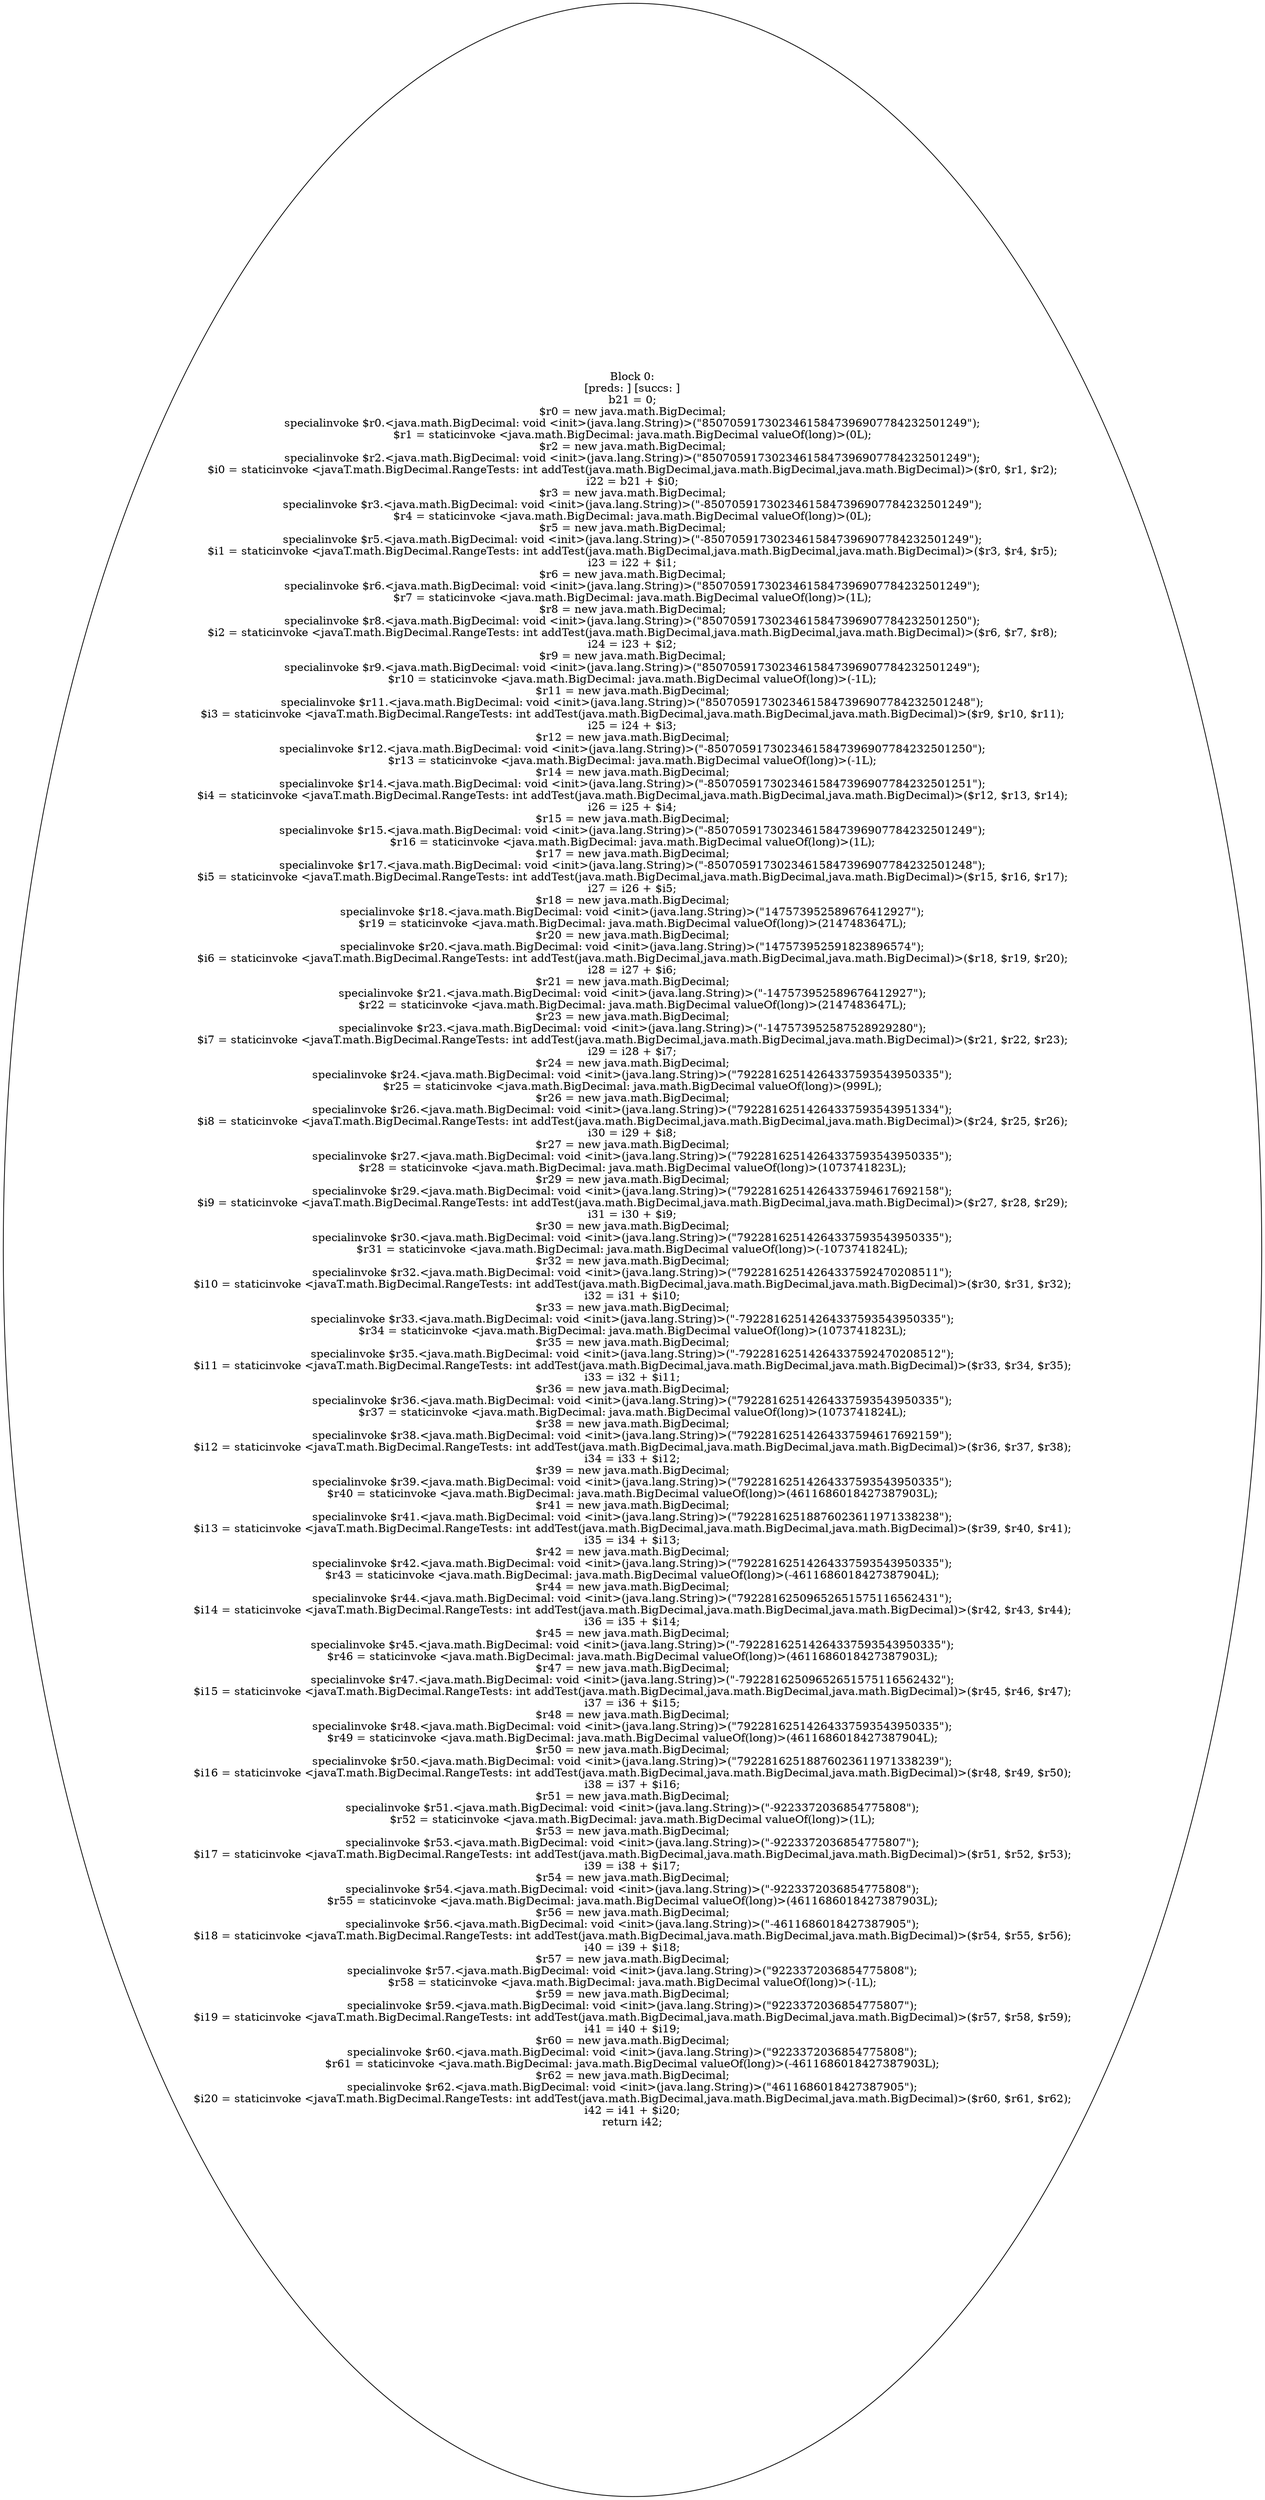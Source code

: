 digraph "unitGraph" {
    "Block 0:
[preds: ] [succs: ]
b21 = 0;
$r0 = new java.math.BigDecimal;
specialinvoke $r0.<java.math.BigDecimal: void <init>(java.lang.String)>(\"85070591730234615847396907784232501249\");
$r1 = staticinvoke <java.math.BigDecimal: java.math.BigDecimal valueOf(long)>(0L);
$r2 = new java.math.BigDecimal;
specialinvoke $r2.<java.math.BigDecimal: void <init>(java.lang.String)>(\"85070591730234615847396907784232501249\");
$i0 = staticinvoke <javaT.math.BigDecimal.RangeTests: int addTest(java.math.BigDecimal,java.math.BigDecimal,java.math.BigDecimal)>($r0, $r1, $r2);
i22 = b21 + $i0;
$r3 = new java.math.BigDecimal;
specialinvoke $r3.<java.math.BigDecimal: void <init>(java.lang.String)>(\"-85070591730234615847396907784232501249\");
$r4 = staticinvoke <java.math.BigDecimal: java.math.BigDecimal valueOf(long)>(0L);
$r5 = new java.math.BigDecimal;
specialinvoke $r5.<java.math.BigDecimal: void <init>(java.lang.String)>(\"-85070591730234615847396907784232501249\");
$i1 = staticinvoke <javaT.math.BigDecimal.RangeTests: int addTest(java.math.BigDecimal,java.math.BigDecimal,java.math.BigDecimal)>($r3, $r4, $r5);
i23 = i22 + $i1;
$r6 = new java.math.BigDecimal;
specialinvoke $r6.<java.math.BigDecimal: void <init>(java.lang.String)>(\"85070591730234615847396907784232501249\");
$r7 = staticinvoke <java.math.BigDecimal: java.math.BigDecimal valueOf(long)>(1L);
$r8 = new java.math.BigDecimal;
specialinvoke $r8.<java.math.BigDecimal: void <init>(java.lang.String)>(\"85070591730234615847396907784232501250\");
$i2 = staticinvoke <javaT.math.BigDecimal.RangeTests: int addTest(java.math.BigDecimal,java.math.BigDecimal,java.math.BigDecimal)>($r6, $r7, $r8);
i24 = i23 + $i2;
$r9 = new java.math.BigDecimal;
specialinvoke $r9.<java.math.BigDecimal: void <init>(java.lang.String)>(\"85070591730234615847396907784232501249\");
$r10 = staticinvoke <java.math.BigDecimal: java.math.BigDecimal valueOf(long)>(-1L);
$r11 = new java.math.BigDecimal;
specialinvoke $r11.<java.math.BigDecimal: void <init>(java.lang.String)>(\"85070591730234615847396907784232501248\");
$i3 = staticinvoke <javaT.math.BigDecimal.RangeTests: int addTest(java.math.BigDecimal,java.math.BigDecimal,java.math.BigDecimal)>($r9, $r10, $r11);
i25 = i24 + $i3;
$r12 = new java.math.BigDecimal;
specialinvoke $r12.<java.math.BigDecimal: void <init>(java.lang.String)>(\"-85070591730234615847396907784232501250\");
$r13 = staticinvoke <java.math.BigDecimal: java.math.BigDecimal valueOf(long)>(-1L);
$r14 = new java.math.BigDecimal;
specialinvoke $r14.<java.math.BigDecimal: void <init>(java.lang.String)>(\"-85070591730234615847396907784232501251\");
$i4 = staticinvoke <javaT.math.BigDecimal.RangeTests: int addTest(java.math.BigDecimal,java.math.BigDecimal,java.math.BigDecimal)>($r12, $r13, $r14);
i26 = i25 + $i4;
$r15 = new java.math.BigDecimal;
specialinvoke $r15.<java.math.BigDecimal: void <init>(java.lang.String)>(\"-85070591730234615847396907784232501249\");
$r16 = staticinvoke <java.math.BigDecimal: java.math.BigDecimal valueOf(long)>(1L);
$r17 = new java.math.BigDecimal;
specialinvoke $r17.<java.math.BigDecimal: void <init>(java.lang.String)>(\"-85070591730234615847396907784232501248\");
$i5 = staticinvoke <javaT.math.BigDecimal.RangeTests: int addTest(java.math.BigDecimal,java.math.BigDecimal,java.math.BigDecimal)>($r15, $r16, $r17);
i27 = i26 + $i5;
$r18 = new java.math.BigDecimal;
specialinvoke $r18.<java.math.BigDecimal: void <init>(java.lang.String)>(\"147573952589676412927\");
$r19 = staticinvoke <java.math.BigDecimal: java.math.BigDecimal valueOf(long)>(2147483647L);
$r20 = new java.math.BigDecimal;
specialinvoke $r20.<java.math.BigDecimal: void <init>(java.lang.String)>(\"147573952591823896574\");
$i6 = staticinvoke <javaT.math.BigDecimal.RangeTests: int addTest(java.math.BigDecimal,java.math.BigDecimal,java.math.BigDecimal)>($r18, $r19, $r20);
i28 = i27 + $i6;
$r21 = new java.math.BigDecimal;
specialinvoke $r21.<java.math.BigDecimal: void <init>(java.lang.String)>(\"-147573952589676412927\");
$r22 = staticinvoke <java.math.BigDecimal: java.math.BigDecimal valueOf(long)>(2147483647L);
$r23 = new java.math.BigDecimal;
specialinvoke $r23.<java.math.BigDecimal: void <init>(java.lang.String)>(\"-147573952587528929280\");
$i7 = staticinvoke <javaT.math.BigDecimal.RangeTests: int addTest(java.math.BigDecimal,java.math.BigDecimal,java.math.BigDecimal)>($r21, $r22, $r23);
i29 = i28 + $i7;
$r24 = new java.math.BigDecimal;
specialinvoke $r24.<java.math.BigDecimal: void <init>(java.lang.String)>(\"79228162514264337593543950335\");
$r25 = staticinvoke <java.math.BigDecimal: java.math.BigDecimal valueOf(long)>(999L);
$r26 = new java.math.BigDecimal;
specialinvoke $r26.<java.math.BigDecimal: void <init>(java.lang.String)>(\"79228162514264337593543951334\");
$i8 = staticinvoke <javaT.math.BigDecimal.RangeTests: int addTest(java.math.BigDecimal,java.math.BigDecimal,java.math.BigDecimal)>($r24, $r25, $r26);
i30 = i29 + $i8;
$r27 = new java.math.BigDecimal;
specialinvoke $r27.<java.math.BigDecimal: void <init>(java.lang.String)>(\"79228162514264337593543950335\");
$r28 = staticinvoke <java.math.BigDecimal: java.math.BigDecimal valueOf(long)>(1073741823L);
$r29 = new java.math.BigDecimal;
specialinvoke $r29.<java.math.BigDecimal: void <init>(java.lang.String)>(\"79228162514264337594617692158\");
$i9 = staticinvoke <javaT.math.BigDecimal.RangeTests: int addTest(java.math.BigDecimal,java.math.BigDecimal,java.math.BigDecimal)>($r27, $r28, $r29);
i31 = i30 + $i9;
$r30 = new java.math.BigDecimal;
specialinvoke $r30.<java.math.BigDecimal: void <init>(java.lang.String)>(\"79228162514264337593543950335\");
$r31 = staticinvoke <java.math.BigDecimal: java.math.BigDecimal valueOf(long)>(-1073741824L);
$r32 = new java.math.BigDecimal;
specialinvoke $r32.<java.math.BigDecimal: void <init>(java.lang.String)>(\"79228162514264337592470208511\");
$i10 = staticinvoke <javaT.math.BigDecimal.RangeTests: int addTest(java.math.BigDecimal,java.math.BigDecimal,java.math.BigDecimal)>($r30, $r31, $r32);
i32 = i31 + $i10;
$r33 = new java.math.BigDecimal;
specialinvoke $r33.<java.math.BigDecimal: void <init>(java.lang.String)>(\"-79228162514264337593543950335\");
$r34 = staticinvoke <java.math.BigDecimal: java.math.BigDecimal valueOf(long)>(1073741823L);
$r35 = new java.math.BigDecimal;
specialinvoke $r35.<java.math.BigDecimal: void <init>(java.lang.String)>(\"-79228162514264337592470208512\");
$i11 = staticinvoke <javaT.math.BigDecimal.RangeTests: int addTest(java.math.BigDecimal,java.math.BigDecimal,java.math.BigDecimal)>($r33, $r34, $r35);
i33 = i32 + $i11;
$r36 = new java.math.BigDecimal;
specialinvoke $r36.<java.math.BigDecimal: void <init>(java.lang.String)>(\"79228162514264337593543950335\");
$r37 = staticinvoke <java.math.BigDecimal: java.math.BigDecimal valueOf(long)>(1073741824L);
$r38 = new java.math.BigDecimal;
specialinvoke $r38.<java.math.BigDecimal: void <init>(java.lang.String)>(\"79228162514264337594617692159\");
$i12 = staticinvoke <javaT.math.BigDecimal.RangeTests: int addTest(java.math.BigDecimal,java.math.BigDecimal,java.math.BigDecimal)>($r36, $r37, $r38);
i34 = i33 + $i12;
$r39 = new java.math.BigDecimal;
specialinvoke $r39.<java.math.BigDecimal: void <init>(java.lang.String)>(\"79228162514264337593543950335\");
$r40 = staticinvoke <java.math.BigDecimal: java.math.BigDecimal valueOf(long)>(4611686018427387903L);
$r41 = new java.math.BigDecimal;
specialinvoke $r41.<java.math.BigDecimal: void <init>(java.lang.String)>(\"79228162518876023611971338238\");
$i13 = staticinvoke <javaT.math.BigDecimal.RangeTests: int addTest(java.math.BigDecimal,java.math.BigDecimal,java.math.BigDecimal)>($r39, $r40, $r41);
i35 = i34 + $i13;
$r42 = new java.math.BigDecimal;
specialinvoke $r42.<java.math.BigDecimal: void <init>(java.lang.String)>(\"79228162514264337593543950335\");
$r43 = staticinvoke <java.math.BigDecimal: java.math.BigDecimal valueOf(long)>(-4611686018427387904L);
$r44 = new java.math.BigDecimal;
specialinvoke $r44.<java.math.BigDecimal: void <init>(java.lang.String)>(\"79228162509652651575116562431\");
$i14 = staticinvoke <javaT.math.BigDecimal.RangeTests: int addTest(java.math.BigDecimal,java.math.BigDecimal,java.math.BigDecimal)>($r42, $r43, $r44);
i36 = i35 + $i14;
$r45 = new java.math.BigDecimal;
specialinvoke $r45.<java.math.BigDecimal: void <init>(java.lang.String)>(\"-79228162514264337593543950335\");
$r46 = staticinvoke <java.math.BigDecimal: java.math.BigDecimal valueOf(long)>(4611686018427387903L);
$r47 = new java.math.BigDecimal;
specialinvoke $r47.<java.math.BigDecimal: void <init>(java.lang.String)>(\"-79228162509652651575116562432\");
$i15 = staticinvoke <javaT.math.BigDecimal.RangeTests: int addTest(java.math.BigDecimal,java.math.BigDecimal,java.math.BigDecimal)>($r45, $r46, $r47);
i37 = i36 + $i15;
$r48 = new java.math.BigDecimal;
specialinvoke $r48.<java.math.BigDecimal: void <init>(java.lang.String)>(\"79228162514264337593543950335\");
$r49 = staticinvoke <java.math.BigDecimal: java.math.BigDecimal valueOf(long)>(4611686018427387904L);
$r50 = new java.math.BigDecimal;
specialinvoke $r50.<java.math.BigDecimal: void <init>(java.lang.String)>(\"79228162518876023611971338239\");
$i16 = staticinvoke <javaT.math.BigDecimal.RangeTests: int addTest(java.math.BigDecimal,java.math.BigDecimal,java.math.BigDecimal)>($r48, $r49, $r50);
i38 = i37 + $i16;
$r51 = new java.math.BigDecimal;
specialinvoke $r51.<java.math.BigDecimal: void <init>(java.lang.String)>(\"-9223372036854775808\");
$r52 = staticinvoke <java.math.BigDecimal: java.math.BigDecimal valueOf(long)>(1L);
$r53 = new java.math.BigDecimal;
specialinvoke $r53.<java.math.BigDecimal: void <init>(java.lang.String)>(\"-9223372036854775807\");
$i17 = staticinvoke <javaT.math.BigDecimal.RangeTests: int addTest(java.math.BigDecimal,java.math.BigDecimal,java.math.BigDecimal)>($r51, $r52, $r53);
i39 = i38 + $i17;
$r54 = new java.math.BigDecimal;
specialinvoke $r54.<java.math.BigDecimal: void <init>(java.lang.String)>(\"-9223372036854775808\");
$r55 = staticinvoke <java.math.BigDecimal: java.math.BigDecimal valueOf(long)>(4611686018427387903L);
$r56 = new java.math.BigDecimal;
specialinvoke $r56.<java.math.BigDecimal: void <init>(java.lang.String)>(\"-4611686018427387905\");
$i18 = staticinvoke <javaT.math.BigDecimal.RangeTests: int addTest(java.math.BigDecimal,java.math.BigDecimal,java.math.BigDecimal)>($r54, $r55, $r56);
i40 = i39 + $i18;
$r57 = new java.math.BigDecimal;
specialinvoke $r57.<java.math.BigDecimal: void <init>(java.lang.String)>(\"9223372036854775808\");
$r58 = staticinvoke <java.math.BigDecimal: java.math.BigDecimal valueOf(long)>(-1L);
$r59 = new java.math.BigDecimal;
specialinvoke $r59.<java.math.BigDecimal: void <init>(java.lang.String)>(\"9223372036854775807\");
$i19 = staticinvoke <javaT.math.BigDecimal.RangeTests: int addTest(java.math.BigDecimal,java.math.BigDecimal,java.math.BigDecimal)>($r57, $r58, $r59);
i41 = i40 + $i19;
$r60 = new java.math.BigDecimal;
specialinvoke $r60.<java.math.BigDecimal: void <init>(java.lang.String)>(\"9223372036854775808\");
$r61 = staticinvoke <java.math.BigDecimal: java.math.BigDecimal valueOf(long)>(-4611686018427387903L);
$r62 = new java.math.BigDecimal;
specialinvoke $r62.<java.math.BigDecimal: void <init>(java.lang.String)>(\"4611686018427387905\");
$i20 = staticinvoke <javaT.math.BigDecimal.RangeTests: int addTest(java.math.BigDecimal,java.math.BigDecimal,java.math.BigDecimal)>($r60, $r61, $r62);
i42 = i41 + $i20;
return i42;
"
}
